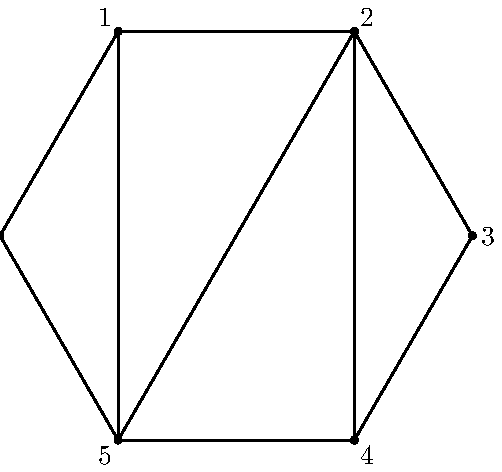 u := 15mm;

beginfig(1)
	pickup pencircle scaled 1pt;
	z1 = (1u, 3.73u);
	z2 = (3u, 3.73u);
	z3 = (4u, 2u);
	z4 = (3u, 0.27u);
	z5 = (1u, 0.27u);
	z6 = (0u, 2u);
	draw z1--z2--z3--z4--z5--z6--z1;
	draw z1--z5--z2--z4;
    pickup pencircle scaled 3pt;
    for i=1 upto 6:
   	    draw z[i];
    endfor
	label.ulft("1", z1);
	label.urt("2", z2);
	label.rt("3", z3);
	label.lrt("4", z4);
	label.llft("5", z5);
	label.lft("6", z6);
endfig;

end.
